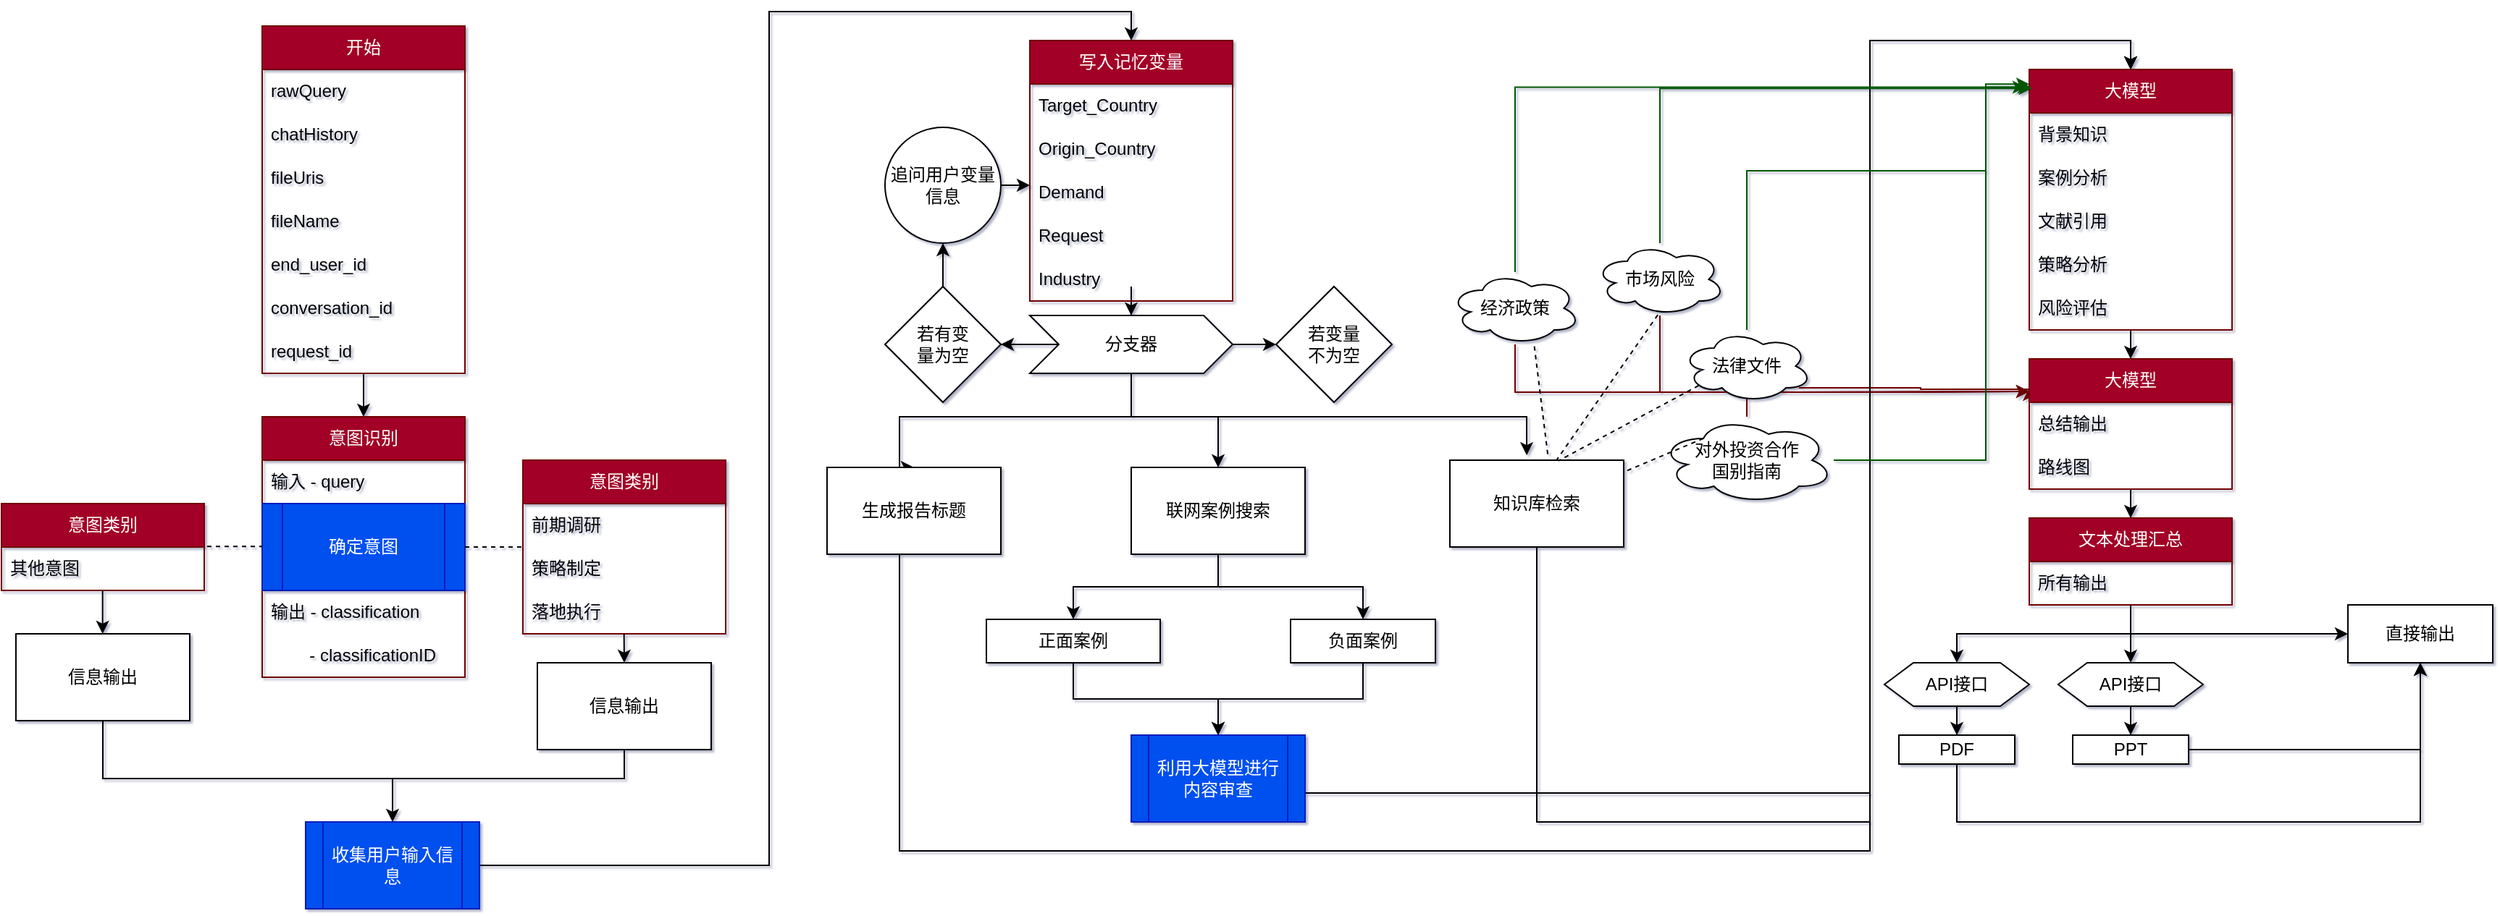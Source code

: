 <mxfile version="26.2.15">
  <diagram id="C5RBs43oDa-KdzZeNtuy" name="Page-1">
    <mxGraphModel dx="2800" dy="1046" grid="1" gridSize="10" guides="1" tooltips="1" connect="1" arrows="1" fold="1" page="1" pageScale="1" pageWidth="1200" pageHeight="1920" background="none" math="0" shadow="1">
      <root>
        <mxCell id="WIyWlLk6GJQsqaUBKTNV-0" />
        <mxCell id="WIyWlLk6GJQsqaUBKTNV-1" parent="WIyWlLk6GJQsqaUBKTNV-0" />
        <mxCell id="96fxNzwvtjTMdbQjkT7S-181" style="edgeStyle=orthogonalEdgeStyle;rounded=0;orthogonalLoop=1;jettySize=auto;html=1;entryX=0.5;entryY=0;entryDx=0;entryDy=0;" edge="1" parent="WIyWlLk6GJQsqaUBKTNV-1" source="96fxNzwvtjTMdbQjkT7S-15" target="96fxNzwvtjTMdbQjkT7S-29">
          <mxGeometry relative="1" as="geometry" />
        </mxCell>
        <mxCell id="96fxNzwvtjTMdbQjkT7S-15" value="开始" style="swimlane;fontStyle=0;childLayout=stackLayout;horizontal=1;startSize=30;horizontalStack=0;resizeParent=1;resizeParentMax=0;resizeLast=0;collapsible=1;marginBottom=0;whiteSpace=wrap;html=1;fillColor=#a20025;fontColor=#ffffff;strokeColor=#6F0000;" vertex="1" parent="WIyWlLk6GJQsqaUBKTNV-1">
          <mxGeometry x="90" y="30" width="140" height="240" as="geometry" />
        </mxCell>
        <mxCell id="96fxNzwvtjTMdbQjkT7S-16" value="rawQuery&amp;nbsp;" style="text;strokeColor=none;fillColor=none;align=left;verticalAlign=middle;spacingLeft=4;spacingRight=4;overflow=hidden;points=[[0,0.5],[1,0.5]];portConstraint=eastwest;rotatable=0;whiteSpace=wrap;html=1;" vertex="1" parent="96fxNzwvtjTMdbQjkT7S-15">
          <mxGeometry y="30" width="140" height="30" as="geometry" />
        </mxCell>
        <mxCell id="96fxNzwvtjTMdbQjkT7S-17" value="chatHistory&amp;nbsp;" style="text;strokeColor=none;fillColor=none;align=left;verticalAlign=middle;spacingLeft=4;spacingRight=4;overflow=hidden;points=[[0,0.5],[1,0.5]];portConstraint=eastwest;rotatable=0;whiteSpace=wrap;html=1;" vertex="1" parent="96fxNzwvtjTMdbQjkT7S-15">
          <mxGeometry y="60" width="140" height="30" as="geometry" />
        </mxCell>
        <mxCell id="96fxNzwvtjTMdbQjkT7S-25" value="fileUris" style="text;strokeColor=none;fillColor=none;align=left;verticalAlign=middle;spacingLeft=4;spacingRight=4;overflow=hidden;points=[[0,0.5],[1,0.5]];portConstraint=eastwest;rotatable=0;whiteSpace=wrap;html=1;" vertex="1" parent="96fxNzwvtjTMdbQjkT7S-15">
          <mxGeometry y="90" width="140" height="30" as="geometry" />
        </mxCell>
        <mxCell id="96fxNzwvtjTMdbQjkT7S-24" value="fileName" style="text;strokeColor=none;fillColor=none;align=left;verticalAlign=middle;spacingLeft=4;spacingRight=4;overflow=hidden;points=[[0,0.5],[1,0.5]];portConstraint=eastwest;rotatable=0;whiteSpace=wrap;html=1;" vertex="1" parent="96fxNzwvtjTMdbQjkT7S-15">
          <mxGeometry y="120" width="140" height="30" as="geometry" />
        </mxCell>
        <mxCell id="96fxNzwvtjTMdbQjkT7S-26" value="end_user_id" style="text;strokeColor=none;fillColor=none;align=left;verticalAlign=middle;spacingLeft=4;spacingRight=4;overflow=hidden;points=[[0,0.5],[1,0.5]];portConstraint=eastwest;rotatable=0;whiteSpace=wrap;html=1;" vertex="1" parent="96fxNzwvtjTMdbQjkT7S-15">
          <mxGeometry y="150" width="140" height="30" as="geometry" />
        </mxCell>
        <mxCell id="96fxNzwvtjTMdbQjkT7S-23" value="conversation_id" style="text;strokeColor=none;fillColor=none;align=left;verticalAlign=middle;spacingLeft=4;spacingRight=4;overflow=hidden;points=[[0,0.5],[1,0.5]];portConstraint=eastwest;rotatable=0;whiteSpace=wrap;html=1;" vertex="1" parent="96fxNzwvtjTMdbQjkT7S-15">
          <mxGeometry y="180" width="140" height="30" as="geometry" />
        </mxCell>
        <mxCell id="96fxNzwvtjTMdbQjkT7S-18" value="request_id" style="text;strokeColor=none;fillColor=none;align=left;verticalAlign=middle;spacingLeft=4;spacingRight=4;overflow=hidden;points=[[0,0.5],[1,0.5]];portConstraint=eastwest;rotatable=0;whiteSpace=wrap;html=1;" vertex="1" parent="96fxNzwvtjTMdbQjkT7S-15">
          <mxGeometry y="210" width="140" height="30" as="geometry" />
        </mxCell>
        <mxCell id="96fxNzwvtjTMdbQjkT7S-29" value="意图识别" style="swimlane;fontStyle=0;childLayout=stackLayout;horizontal=1;startSize=30;horizontalStack=0;resizeParent=1;resizeParentMax=0;resizeLast=0;collapsible=1;marginBottom=0;whiteSpace=wrap;html=1;fillColor=#a20025;fontColor=#ffffff;strokeColor=#6F0000;" vertex="1" parent="WIyWlLk6GJQsqaUBKTNV-1">
          <mxGeometry x="90" y="300" width="140" height="180" as="geometry" />
        </mxCell>
        <mxCell id="96fxNzwvtjTMdbQjkT7S-30" value="输入 - query" style="text;strokeColor=none;fillColor=none;align=left;verticalAlign=middle;spacingLeft=4;spacingRight=4;overflow=hidden;points=[[0,0.5],[1,0.5]];portConstraint=eastwest;rotatable=0;whiteSpace=wrap;html=1;" vertex="1" parent="96fxNzwvtjTMdbQjkT7S-29">
          <mxGeometry y="30" width="140" height="30" as="geometry" />
        </mxCell>
        <mxCell id="96fxNzwvtjTMdbQjkT7S-33" value="确定意图" style="shape=process;whiteSpace=wrap;html=1;backgroundOutline=1;fillColor=#0050ef;fontColor=#ffffff;strokeColor=#001DBC;" vertex="1" parent="96fxNzwvtjTMdbQjkT7S-29">
          <mxGeometry y="60" width="140" height="60" as="geometry" />
        </mxCell>
        <mxCell id="96fxNzwvtjTMdbQjkT7S-31" value="输出 - classification" style="text;strokeColor=none;fillColor=none;align=left;verticalAlign=middle;spacingLeft=4;spacingRight=4;overflow=hidden;points=[[0,0.5],[1,0.5]];portConstraint=eastwest;rotatable=0;whiteSpace=wrap;html=1;" vertex="1" parent="96fxNzwvtjTMdbQjkT7S-29">
          <mxGeometry y="120" width="140" height="30" as="geometry" />
        </mxCell>
        <mxCell id="96fxNzwvtjTMdbQjkT7S-32" value="&amp;nbsp; &amp;nbsp; &amp;nbsp; &amp;nbsp; - classificationID" style="text;strokeColor=none;fillColor=none;align=left;verticalAlign=middle;spacingLeft=4;spacingRight=4;overflow=hidden;points=[[0,0.5],[1,0.5]];portConstraint=eastwest;rotatable=0;whiteSpace=wrap;html=1;" vertex="1" parent="96fxNzwvtjTMdbQjkT7S-29">
          <mxGeometry y="150" width="140" height="30" as="geometry" />
        </mxCell>
        <mxCell id="96fxNzwvtjTMdbQjkT7S-37" value="" style="endArrow=none;dashed=1;html=1;rounded=0;" edge="1" parent="WIyWlLk6GJQsqaUBKTNV-1">
          <mxGeometry width="50" height="50" relative="1" as="geometry">
            <mxPoint x="230" y="390" as="sourcePoint" />
            <mxPoint x="269" y="390" as="targetPoint" />
          </mxGeometry>
        </mxCell>
        <mxCell id="96fxNzwvtjTMdbQjkT7S-38" value="意图类别" style="swimlane;fontStyle=0;childLayout=stackLayout;horizontal=1;startSize=30;horizontalStack=0;resizeParent=1;resizeParentMax=0;resizeLast=0;collapsible=1;marginBottom=0;whiteSpace=wrap;html=1;fillColor=#a20025;fontColor=#ffffff;strokeColor=#6F0000;" vertex="1" parent="WIyWlLk6GJQsqaUBKTNV-1">
          <mxGeometry x="270" y="330" width="140" height="120" as="geometry" />
        </mxCell>
        <mxCell id="96fxNzwvtjTMdbQjkT7S-39" value="前期调研" style="text;strokeColor=none;fillColor=none;align=left;verticalAlign=middle;spacingLeft=4;spacingRight=4;overflow=hidden;points=[[0,0.5],[1,0.5]];portConstraint=eastwest;rotatable=0;whiteSpace=wrap;html=1;" vertex="1" parent="96fxNzwvtjTMdbQjkT7S-38">
          <mxGeometry y="30" width="140" height="30" as="geometry" />
        </mxCell>
        <mxCell id="96fxNzwvtjTMdbQjkT7S-40" value="策略制定" style="text;strokeColor=none;fillColor=none;align=left;verticalAlign=middle;spacingLeft=4;spacingRight=4;overflow=hidden;points=[[0,0.5],[1,0.5]];portConstraint=eastwest;rotatable=0;whiteSpace=wrap;html=1;" vertex="1" parent="96fxNzwvtjTMdbQjkT7S-38">
          <mxGeometry y="60" width="140" height="30" as="geometry" />
        </mxCell>
        <mxCell id="96fxNzwvtjTMdbQjkT7S-41" value="落地执行" style="text;strokeColor=none;fillColor=none;align=left;verticalAlign=middle;spacingLeft=4;spacingRight=4;overflow=hidden;points=[[0,0.5],[1,0.5]];portConstraint=eastwest;rotatable=0;whiteSpace=wrap;html=1;" vertex="1" parent="96fxNzwvtjTMdbQjkT7S-38">
          <mxGeometry y="90" width="140" height="30" as="geometry" />
        </mxCell>
        <mxCell id="96fxNzwvtjTMdbQjkT7S-42" value="" style="endArrow=none;dashed=1;html=1;rounded=0;" edge="1" parent="WIyWlLk6GJQsqaUBKTNV-1">
          <mxGeometry width="50" height="50" relative="1" as="geometry">
            <mxPoint x="10" y="389.58" as="sourcePoint" />
            <mxPoint x="90" y="389.58" as="targetPoint" />
          </mxGeometry>
        </mxCell>
        <mxCell id="96fxNzwvtjTMdbQjkT7S-43" value="意图类别" style="swimlane;fontStyle=0;childLayout=stackLayout;horizontal=1;startSize=30;horizontalStack=0;resizeParent=1;resizeParentMax=0;resizeLast=0;collapsible=1;marginBottom=0;whiteSpace=wrap;html=1;fillColor=#a20025;fontColor=#ffffff;strokeColor=#6F0000;" vertex="1" parent="WIyWlLk6GJQsqaUBKTNV-1">
          <mxGeometry x="-90" y="360" width="140" height="60" as="geometry" />
        </mxCell>
        <mxCell id="96fxNzwvtjTMdbQjkT7S-44" value="其他意图" style="text;strokeColor=none;fillColor=none;align=left;verticalAlign=middle;spacingLeft=4;spacingRight=4;overflow=hidden;points=[[0,0.5],[1,0.5]];portConstraint=eastwest;rotatable=0;whiteSpace=wrap;html=1;" vertex="1" parent="96fxNzwvtjTMdbQjkT7S-43">
          <mxGeometry y="30" width="140" height="30" as="geometry" />
        </mxCell>
        <mxCell id="96fxNzwvtjTMdbQjkT7S-47" value="信息输出" style="rounded=0;whiteSpace=wrap;html=1;" vertex="1" parent="WIyWlLk6GJQsqaUBKTNV-1">
          <mxGeometry x="280" y="470" width="120" height="60" as="geometry" />
        </mxCell>
        <mxCell id="96fxNzwvtjTMdbQjkT7S-49" value="信息输出" style="rounded=0;whiteSpace=wrap;html=1;" vertex="1" parent="WIyWlLk6GJQsqaUBKTNV-1">
          <mxGeometry x="-80" y="450" width="120" height="60" as="geometry" />
        </mxCell>
        <mxCell id="96fxNzwvtjTMdbQjkT7S-51" value="" style="endArrow=classic;html=1;rounded=0;exitX=0.5;exitY=1;exitDx=0;exitDy=0;" edge="1" parent="WIyWlLk6GJQsqaUBKTNV-1" source="96fxNzwvtjTMdbQjkT7S-47">
          <mxGeometry width="50" height="50" relative="1" as="geometry">
            <mxPoint x="200" y="650" as="sourcePoint" />
            <mxPoint x="180" y="580" as="targetPoint" />
            <Array as="points">
              <mxPoint x="340" y="550" />
              <mxPoint x="180" y="550" />
            </Array>
          </mxGeometry>
        </mxCell>
        <mxCell id="96fxNzwvtjTMdbQjkT7S-52" value="" style="endArrow=none;html=1;rounded=0;entryX=0.5;entryY=1;entryDx=0;entryDy=0;" edge="1" parent="WIyWlLk6GJQsqaUBKTNV-1" target="96fxNzwvtjTMdbQjkT7S-49">
          <mxGeometry width="50" height="50" relative="1" as="geometry">
            <mxPoint x="-20" y="550" as="sourcePoint" />
            <mxPoint x="-50" y="520" as="targetPoint" />
            <Array as="points">
              <mxPoint x="180" y="550" />
              <mxPoint x="-20" y="550" />
            </Array>
          </mxGeometry>
        </mxCell>
        <mxCell id="96fxNzwvtjTMdbQjkT7S-182" style="edgeStyle=orthogonalEdgeStyle;rounded=0;orthogonalLoop=1;jettySize=auto;html=1;entryX=0.5;entryY=0;entryDx=0;entryDy=0;" edge="1" parent="WIyWlLk6GJQsqaUBKTNV-1" source="96fxNzwvtjTMdbQjkT7S-53" target="96fxNzwvtjTMdbQjkT7S-54">
          <mxGeometry relative="1" as="geometry">
            <Array as="points">
              <mxPoint x="440" y="610" />
              <mxPoint x="440" y="20" />
              <mxPoint x="690" y="20" />
            </Array>
          </mxGeometry>
        </mxCell>
        <mxCell id="96fxNzwvtjTMdbQjkT7S-53" value="收集用户输入信息" style="shape=process;whiteSpace=wrap;html=1;backgroundOutline=1;fillColor=#0050ef;fontColor=#ffffff;strokeColor=#001DBC;" vertex="1" parent="WIyWlLk6GJQsqaUBKTNV-1">
          <mxGeometry x="120" y="580" width="120" height="60" as="geometry" />
        </mxCell>
        <mxCell id="96fxNzwvtjTMdbQjkT7S-67" value="" style="edgeStyle=orthogonalEdgeStyle;rounded=0;orthogonalLoop=1;jettySize=auto;html=1;" edge="1" parent="WIyWlLk6GJQsqaUBKTNV-1" source="96fxNzwvtjTMdbQjkT7S-54" target="96fxNzwvtjTMdbQjkT7S-66">
          <mxGeometry relative="1" as="geometry" />
        </mxCell>
        <mxCell id="96fxNzwvtjTMdbQjkT7S-54" value="写入记忆变量" style="swimlane;fontStyle=0;childLayout=stackLayout;horizontal=1;startSize=30;horizontalStack=0;resizeParent=1;resizeParentMax=0;resizeLast=0;collapsible=1;marginBottom=0;whiteSpace=wrap;html=1;fillColor=#a20025;fontColor=#ffffff;strokeColor=#6F0000;" vertex="1" parent="WIyWlLk6GJQsqaUBKTNV-1">
          <mxGeometry x="620" y="40" width="140" height="180" as="geometry" />
        </mxCell>
        <mxCell id="96fxNzwvtjTMdbQjkT7S-55" value="Target_Country" style="text;strokeColor=none;fillColor=none;align=left;verticalAlign=middle;spacingLeft=4;spacingRight=4;overflow=hidden;points=[[0,0.5],[1,0.5]];portConstraint=eastwest;rotatable=0;whiteSpace=wrap;html=1;" vertex="1" parent="96fxNzwvtjTMdbQjkT7S-54">
          <mxGeometry y="30" width="140" height="30" as="geometry" />
        </mxCell>
        <mxCell id="96fxNzwvtjTMdbQjkT7S-56" value="Origin_Country" style="text;strokeColor=none;fillColor=none;align=left;verticalAlign=middle;spacingLeft=4;spacingRight=4;overflow=hidden;points=[[0,0.5],[1,0.5]];portConstraint=eastwest;rotatable=0;whiteSpace=wrap;html=1;" vertex="1" parent="96fxNzwvtjTMdbQjkT7S-54">
          <mxGeometry y="60" width="140" height="30" as="geometry" />
        </mxCell>
        <mxCell id="96fxNzwvtjTMdbQjkT7S-57" value="Demand" style="text;strokeColor=none;fillColor=none;align=left;verticalAlign=middle;spacingLeft=4;spacingRight=4;overflow=hidden;points=[[0,0.5],[1,0.5]];portConstraint=eastwest;rotatable=0;whiteSpace=wrap;html=1;" vertex="1" parent="96fxNzwvtjTMdbQjkT7S-54">
          <mxGeometry y="90" width="140" height="30" as="geometry" />
        </mxCell>
        <mxCell id="96fxNzwvtjTMdbQjkT7S-59" value="Request" style="text;strokeColor=none;fillColor=none;align=left;verticalAlign=middle;spacingLeft=4;spacingRight=4;overflow=hidden;points=[[0,0.5],[1,0.5]];portConstraint=eastwest;rotatable=0;whiteSpace=wrap;html=1;" vertex="1" parent="96fxNzwvtjTMdbQjkT7S-54">
          <mxGeometry y="120" width="140" height="30" as="geometry" />
        </mxCell>
        <mxCell id="96fxNzwvtjTMdbQjkT7S-60" value="Industry" style="text;strokeColor=none;fillColor=none;align=left;verticalAlign=middle;spacingLeft=4;spacingRight=4;overflow=hidden;points=[[0,0.5],[1,0.5]];portConstraint=eastwest;rotatable=0;whiteSpace=wrap;html=1;" vertex="1" parent="96fxNzwvtjTMdbQjkT7S-54">
          <mxGeometry y="150" width="140" height="30" as="geometry" />
        </mxCell>
        <mxCell id="96fxNzwvtjTMdbQjkT7S-63" value="" style="endArrow=classic;html=1;rounded=0;" edge="1" parent="WIyWlLk6GJQsqaUBKTNV-1">
          <mxGeometry width="50" height="50" relative="1" as="geometry">
            <mxPoint x="-20.17" y="420" as="sourcePoint" />
            <mxPoint x="-20.17" y="450" as="targetPoint" />
          </mxGeometry>
        </mxCell>
        <mxCell id="96fxNzwvtjTMdbQjkT7S-64" value="" style="endArrow=classic;html=1;rounded=0;" edge="1" parent="WIyWlLk6GJQsqaUBKTNV-1">
          <mxGeometry width="50" height="50" relative="1" as="geometry">
            <mxPoint x="339.83" y="450" as="sourcePoint" />
            <mxPoint x="340" y="470" as="targetPoint" />
          </mxGeometry>
        </mxCell>
        <mxCell id="96fxNzwvtjTMdbQjkT7S-69" value="" style="edgeStyle=orthogonalEdgeStyle;rounded=0;orthogonalLoop=1;jettySize=auto;html=1;" edge="1" parent="WIyWlLk6GJQsqaUBKTNV-1" source="96fxNzwvtjTMdbQjkT7S-66" target="96fxNzwvtjTMdbQjkT7S-68">
          <mxGeometry relative="1" as="geometry" />
        </mxCell>
        <mxCell id="96fxNzwvtjTMdbQjkT7S-71" value="" style="edgeStyle=orthogonalEdgeStyle;rounded=0;orthogonalLoop=1;jettySize=auto;html=1;" edge="1" parent="WIyWlLk6GJQsqaUBKTNV-1" source="96fxNzwvtjTMdbQjkT7S-66" target="96fxNzwvtjTMdbQjkT7S-70">
          <mxGeometry relative="1" as="geometry" />
        </mxCell>
        <mxCell id="96fxNzwvtjTMdbQjkT7S-183" style="edgeStyle=orthogonalEdgeStyle;rounded=0;orthogonalLoop=1;jettySize=auto;html=1;entryX=0.5;entryY=0;entryDx=0;entryDy=0;" edge="1" parent="WIyWlLk6GJQsqaUBKTNV-1" source="96fxNzwvtjTMdbQjkT7S-66" target="96fxNzwvtjTMdbQjkT7S-100">
          <mxGeometry relative="1" as="geometry">
            <Array as="points">
              <mxPoint x="690" y="300" />
              <mxPoint x="530" y="300" />
            </Array>
          </mxGeometry>
        </mxCell>
        <mxCell id="96fxNzwvtjTMdbQjkT7S-184" style="edgeStyle=orthogonalEdgeStyle;rounded=0;orthogonalLoop=1;jettySize=auto;html=1;entryX=0.5;entryY=0;entryDx=0;entryDy=0;" edge="1" parent="WIyWlLk6GJQsqaUBKTNV-1" source="96fxNzwvtjTMdbQjkT7S-66" target="96fxNzwvtjTMdbQjkT7S-81">
          <mxGeometry relative="1" as="geometry">
            <Array as="points">
              <mxPoint x="690" y="300" />
              <mxPoint x="750" y="300" />
            </Array>
          </mxGeometry>
        </mxCell>
        <mxCell id="96fxNzwvtjTMdbQjkT7S-66" value="分支器" style="shape=step;perimeter=stepPerimeter;whiteSpace=wrap;html=1;fixedSize=1;fontStyle=0;startSize=30;horizontal=1;" vertex="1" parent="WIyWlLk6GJQsqaUBKTNV-1">
          <mxGeometry x="620" y="230" width="140" height="40" as="geometry" />
        </mxCell>
        <mxCell id="96fxNzwvtjTMdbQjkT7S-68" value="若变量&lt;br&gt;不为空" style="rhombus;whiteSpace=wrap;html=1;fontStyle=0;startSize=30;horizontal=1;" vertex="1" parent="WIyWlLk6GJQsqaUBKTNV-1">
          <mxGeometry x="790" y="210" width="80" height="80" as="geometry" />
        </mxCell>
        <mxCell id="96fxNzwvtjTMdbQjkT7S-75" value="" style="edgeStyle=orthogonalEdgeStyle;rounded=0;orthogonalLoop=1;jettySize=auto;html=1;" edge="1" parent="WIyWlLk6GJQsqaUBKTNV-1" source="96fxNzwvtjTMdbQjkT7S-70" target="96fxNzwvtjTMdbQjkT7S-74">
          <mxGeometry relative="1" as="geometry" />
        </mxCell>
        <mxCell id="96fxNzwvtjTMdbQjkT7S-70" value="若有变&lt;br&gt;量为空" style="rhombus;whiteSpace=wrap;html=1;fontStyle=0;startSize=30;horizontal=1;" vertex="1" parent="WIyWlLk6GJQsqaUBKTNV-1">
          <mxGeometry x="520" y="210" width="80" height="80" as="geometry" />
        </mxCell>
        <mxCell id="96fxNzwvtjTMdbQjkT7S-76" value="" style="edgeStyle=orthogonalEdgeStyle;rounded=0;orthogonalLoop=1;jettySize=auto;html=1;" edge="1" parent="WIyWlLk6GJQsqaUBKTNV-1" source="96fxNzwvtjTMdbQjkT7S-74">
          <mxGeometry relative="1" as="geometry">
            <mxPoint x="620" y="140" as="targetPoint" />
          </mxGeometry>
        </mxCell>
        <mxCell id="96fxNzwvtjTMdbQjkT7S-74" value="追问用户变量信息" style="ellipse;whiteSpace=wrap;html=1;fontStyle=0;startSize=30;horizontal=1;" vertex="1" parent="WIyWlLk6GJQsqaUBKTNV-1">
          <mxGeometry x="520" y="100" width="80" height="80" as="geometry" />
        </mxCell>
        <mxCell id="96fxNzwvtjTMdbQjkT7S-199" style="edgeStyle=orthogonalEdgeStyle;rounded=0;orthogonalLoop=1;jettySize=auto;html=1;entryX=0.5;entryY=0;entryDx=0;entryDy=0;" edge="1" parent="WIyWlLk6GJQsqaUBKTNV-1" source="96fxNzwvtjTMdbQjkT7S-81" target="96fxNzwvtjTMdbQjkT7S-84">
          <mxGeometry relative="1" as="geometry" />
        </mxCell>
        <mxCell id="96fxNzwvtjTMdbQjkT7S-200" style="edgeStyle=orthogonalEdgeStyle;rounded=0;orthogonalLoop=1;jettySize=auto;html=1;entryX=0.5;entryY=0;entryDx=0;entryDy=0;" edge="1" parent="WIyWlLk6GJQsqaUBKTNV-1" source="96fxNzwvtjTMdbQjkT7S-81" target="96fxNzwvtjTMdbQjkT7S-82">
          <mxGeometry relative="1" as="geometry" />
        </mxCell>
        <mxCell id="96fxNzwvtjTMdbQjkT7S-81" value="联网案例搜索" style="rounded=0;whiteSpace=wrap;html=1;" vertex="1" parent="WIyWlLk6GJQsqaUBKTNV-1">
          <mxGeometry x="690" y="335" width="120" height="60" as="geometry" />
        </mxCell>
        <mxCell id="96fxNzwvtjTMdbQjkT7S-202" style="edgeStyle=orthogonalEdgeStyle;rounded=0;orthogonalLoop=1;jettySize=auto;html=1;entryX=0.5;entryY=0;entryDx=0;entryDy=0;" edge="1" parent="WIyWlLk6GJQsqaUBKTNV-1" source="96fxNzwvtjTMdbQjkT7S-82" target="96fxNzwvtjTMdbQjkT7S-109">
          <mxGeometry relative="1" as="geometry" />
        </mxCell>
        <mxCell id="96fxNzwvtjTMdbQjkT7S-82" value="正面案例" style="whiteSpace=wrap;html=1;rounded=0;" vertex="1" parent="WIyWlLk6GJQsqaUBKTNV-1">
          <mxGeometry x="590" y="440" width="120" height="30" as="geometry" />
        </mxCell>
        <mxCell id="96fxNzwvtjTMdbQjkT7S-201" style="edgeStyle=orthogonalEdgeStyle;rounded=0;orthogonalLoop=1;jettySize=auto;html=1;entryX=0.5;entryY=0;entryDx=0;entryDy=0;" edge="1" parent="WIyWlLk6GJQsqaUBKTNV-1" source="96fxNzwvtjTMdbQjkT7S-84" target="96fxNzwvtjTMdbQjkT7S-109">
          <mxGeometry relative="1" as="geometry" />
        </mxCell>
        <mxCell id="96fxNzwvtjTMdbQjkT7S-84" value="负面案例" style="whiteSpace=wrap;html=1;rounded=0;" vertex="1" parent="WIyWlLk6GJQsqaUBKTNV-1">
          <mxGeometry x="800" y="440" width="100" height="30" as="geometry" />
        </mxCell>
        <mxCell id="96fxNzwvtjTMdbQjkT7S-186" style="edgeStyle=orthogonalEdgeStyle;rounded=0;orthogonalLoop=1;jettySize=auto;html=1;entryX=0.5;entryY=0;entryDx=0;entryDy=0;" edge="1" parent="WIyWlLk6GJQsqaUBKTNV-1" source="96fxNzwvtjTMdbQjkT7S-90" target="96fxNzwvtjTMdbQjkT7S-130">
          <mxGeometry relative="1" as="geometry">
            <Array as="points">
              <mxPoint x="970" y="580" />
              <mxPoint x="1200" y="580" />
              <mxPoint x="1200" y="40" />
              <mxPoint x="1380" y="40" />
            </Array>
          </mxGeometry>
        </mxCell>
        <mxCell id="96fxNzwvtjTMdbQjkT7S-90" value="知识库检索" style="rounded=0;whiteSpace=wrap;html=1;" vertex="1" parent="WIyWlLk6GJQsqaUBKTNV-1">
          <mxGeometry x="910" y="330" width="120" height="60" as="geometry" />
        </mxCell>
        <mxCell id="96fxNzwvtjTMdbQjkT7S-214" style="edgeStyle=orthogonalEdgeStyle;rounded=0;orthogonalLoop=1;jettySize=auto;html=1;entryX=0;entryY=0.25;entryDx=0;entryDy=0;fillColor=#a20025;strokeColor=#6F0000;" edge="1" parent="WIyWlLk6GJQsqaUBKTNV-1" source="96fxNzwvtjTMdbQjkT7S-92" target="96fxNzwvtjTMdbQjkT7S-138">
          <mxGeometry relative="1" as="geometry">
            <Array as="points">
              <mxPoint x="955" y="283" />
              <mxPoint x="1155" y="283" />
            </Array>
          </mxGeometry>
        </mxCell>
        <mxCell id="96fxNzwvtjTMdbQjkT7S-92" value="经济政策" style="ellipse;shape=cloud;whiteSpace=wrap;html=1;" vertex="1" parent="WIyWlLk6GJQsqaUBKTNV-1">
          <mxGeometry x="910" y="200" width="90" height="50" as="geometry" />
        </mxCell>
        <mxCell id="96fxNzwvtjTMdbQjkT7S-215" style="edgeStyle=orthogonalEdgeStyle;rounded=0;orthogonalLoop=1;jettySize=auto;html=1;entryX=0;entryY=0.25;entryDx=0;entryDy=0;fillColor=#a20025;strokeColor=#6F0000;" edge="1" parent="WIyWlLk6GJQsqaUBKTNV-1" source="96fxNzwvtjTMdbQjkT7S-93" target="96fxNzwvtjTMdbQjkT7S-138">
          <mxGeometry relative="1" as="geometry">
            <Array as="points">
              <mxPoint x="1055" y="283" />
              <mxPoint x="1205" y="283" />
            </Array>
          </mxGeometry>
        </mxCell>
        <mxCell id="96fxNzwvtjTMdbQjkT7S-93" value="市场风险" style="ellipse;shape=cloud;whiteSpace=wrap;html=1;" vertex="1" parent="WIyWlLk6GJQsqaUBKTNV-1">
          <mxGeometry x="1010" y="180" width="90" height="50" as="geometry" />
        </mxCell>
        <mxCell id="96fxNzwvtjTMdbQjkT7S-216" style="edgeStyle=orthogonalEdgeStyle;rounded=0;orthogonalLoop=1;jettySize=auto;html=1;fillColor=#a20025;strokeColor=#6F0000;" edge="1" parent="WIyWlLk6GJQsqaUBKTNV-1" source="96fxNzwvtjTMdbQjkT7S-94">
          <mxGeometry relative="1" as="geometry">
            <mxPoint x="1310" y="280.0" as="targetPoint" />
            <Array as="points">
              <mxPoint x="1235" y="280" />
              <mxPoint x="1235" y="281" />
              <mxPoint x="1310" y="281" />
            </Array>
          </mxGeometry>
        </mxCell>
        <mxCell id="96fxNzwvtjTMdbQjkT7S-188" style="edgeStyle=orthogonalEdgeStyle;rounded=0;orthogonalLoop=1;jettySize=auto;html=1;entryX=0.5;entryY=0;entryDx=0;entryDy=0;" edge="1" parent="WIyWlLk6GJQsqaUBKTNV-1" source="96fxNzwvtjTMdbQjkT7S-100" target="96fxNzwvtjTMdbQjkT7S-130">
          <mxGeometry relative="1" as="geometry">
            <Array as="points">
              <mxPoint x="530" y="600" />
              <mxPoint x="1200" y="600" />
              <mxPoint x="1200" y="40" />
              <mxPoint x="1380" y="40" />
            </Array>
          </mxGeometry>
        </mxCell>
        <mxCell id="96fxNzwvtjTMdbQjkT7S-100" value="生成报告标题" style="rounded=0;whiteSpace=wrap;html=1;" vertex="1" parent="WIyWlLk6GJQsqaUBKTNV-1">
          <mxGeometry x="480" y="335" width="120" height="60" as="geometry" />
        </mxCell>
        <mxCell id="96fxNzwvtjTMdbQjkT7S-217" style="edgeStyle=orthogonalEdgeStyle;rounded=0;orthogonalLoop=1;jettySize=auto;html=1;entryX=0;entryY=0.25;entryDx=0;entryDy=0;fillColor=#a20025;strokeColor=#6F0000;" edge="1" parent="WIyWlLk6GJQsqaUBKTNV-1" source="96fxNzwvtjTMdbQjkT7S-101" target="96fxNzwvtjTMdbQjkT7S-138">
          <mxGeometry relative="1" as="geometry">
            <Array as="points">
              <mxPoint x="1115" y="283" />
              <mxPoint x="1243" y="283" />
            </Array>
          </mxGeometry>
        </mxCell>
        <mxCell id="96fxNzwvtjTMdbQjkT7S-101" value="对外投资合作&lt;br&gt;国别指南" style="ellipse;shape=cloud;whiteSpace=wrap;html=1;" vertex="1" parent="WIyWlLk6GJQsqaUBKTNV-1">
          <mxGeometry x="1055" y="300" width="120" height="60" as="geometry" />
        </mxCell>
        <mxCell id="96fxNzwvtjTMdbQjkT7S-125" value="" style="edgeStyle=orthogonalEdgeStyle;rounded=0;orthogonalLoop=1;jettySize=auto;html=1;entryX=0.5;entryY=0;entryDx=0;entryDy=0;" edge="1" parent="WIyWlLk6GJQsqaUBKTNV-1" source="96fxNzwvtjTMdbQjkT7S-109" target="96fxNzwvtjTMdbQjkT7S-130">
          <mxGeometry relative="1" as="geometry">
            <mxPoint x="750" y="780" as="targetPoint" />
            <Array as="points">
              <mxPoint x="1200" y="560" />
              <mxPoint x="1200" y="40" />
              <mxPoint x="1380" y="40" />
            </Array>
          </mxGeometry>
        </mxCell>
        <mxCell id="96fxNzwvtjTMdbQjkT7S-109" value="利用大模型进行&lt;br&gt;内容审查" style="shape=process;whiteSpace=wrap;html=1;backgroundOutline=1;fillColor=#0050ef;fontColor=#ffffff;strokeColor=#001DBC;" vertex="1" parent="WIyWlLk6GJQsqaUBKTNV-1">
          <mxGeometry x="690" y="520" width="120" height="60" as="geometry" />
        </mxCell>
        <mxCell id="96fxNzwvtjTMdbQjkT7S-144" value="" style="edgeStyle=orthogonalEdgeStyle;rounded=0;orthogonalLoop=1;jettySize=auto;html=1;" edge="1" parent="WIyWlLk6GJQsqaUBKTNV-1" source="96fxNzwvtjTMdbQjkT7S-130" target="96fxNzwvtjTMdbQjkT7S-138">
          <mxGeometry relative="1" as="geometry" />
        </mxCell>
        <mxCell id="96fxNzwvtjTMdbQjkT7S-130" value="大模型" style="swimlane;fontStyle=0;childLayout=stackLayout;horizontal=1;startSize=30;horizontalStack=0;resizeParent=1;resizeParentMax=0;resizeLast=0;collapsible=1;marginBottom=0;whiteSpace=wrap;html=1;fillColor=#a20025;fontColor=#ffffff;strokeColor=#6F0000;" vertex="1" parent="WIyWlLk6GJQsqaUBKTNV-1">
          <mxGeometry x="1310" y="60" width="140" height="180" as="geometry" />
        </mxCell>
        <mxCell id="96fxNzwvtjTMdbQjkT7S-131" value="背景知识" style="text;strokeColor=none;fillColor=none;align=left;verticalAlign=middle;spacingLeft=4;spacingRight=4;overflow=hidden;points=[[0,0.5],[1,0.5]];portConstraint=eastwest;rotatable=0;whiteSpace=wrap;html=1;" vertex="1" parent="96fxNzwvtjTMdbQjkT7S-130">
          <mxGeometry y="30" width="140" height="30" as="geometry" />
        </mxCell>
        <mxCell id="96fxNzwvtjTMdbQjkT7S-132" value="案例分析" style="text;strokeColor=none;fillColor=none;align=left;verticalAlign=middle;spacingLeft=4;spacingRight=4;overflow=hidden;points=[[0,0.5],[1,0.5]];portConstraint=eastwest;rotatable=0;whiteSpace=wrap;html=1;" vertex="1" parent="96fxNzwvtjTMdbQjkT7S-130">
          <mxGeometry y="60" width="140" height="30" as="geometry" />
        </mxCell>
        <mxCell id="96fxNzwvtjTMdbQjkT7S-133" value="文献引用" style="text;strokeColor=none;fillColor=none;align=left;verticalAlign=middle;spacingLeft=4;spacingRight=4;overflow=hidden;points=[[0,0.5],[1,0.5]];portConstraint=eastwest;rotatable=0;whiteSpace=wrap;html=1;" vertex="1" parent="96fxNzwvtjTMdbQjkT7S-130">
          <mxGeometry y="90" width="140" height="30" as="geometry" />
        </mxCell>
        <mxCell id="96fxNzwvtjTMdbQjkT7S-134" value="策略分析" style="text;strokeColor=none;fillColor=none;align=left;verticalAlign=middle;spacingLeft=4;spacingRight=4;overflow=hidden;points=[[0,0.5],[1,0.5]];portConstraint=eastwest;rotatable=0;whiteSpace=wrap;html=1;" vertex="1" parent="96fxNzwvtjTMdbQjkT7S-130">
          <mxGeometry y="120" width="140" height="30" as="geometry" />
        </mxCell>
        <mxCell id="96fxNzwvtjTMdbQjkT7S-135" value="风险评估" style="text;strokeColor=none;fillColor=none;align=left;verticalAlign=middle;spacingLeft=4;spacingRight=4;overflow=hidden;points=[[0,0.5],[1,0.5]];portConstraint=eastwest;rotatable=0;whiteSpace=wrap;html=1;" vertex="1" parent="96fxNzwvtjTMdbQjkT7S-130">
          <mxGeometry y="150" width="140" height="30" as="geometry" />
        </mxCell>
        <mxCell id="96fxNzwvtjTMdbQjkT7S-150" value="" style="edgeStyle=orthogonalEdgeStyle;rounded=0;orthogonalLoop=1;jettySize=auto;html=1;" edge="1" parent="WIyWlLk6GJQsqaUBKTNV-1" source="96fxNzwvtjTMdbQjkT7S-138" target="96fxNzwvtjTMdbQjkT7S-147">
          <mxGeometry relative="1" as="geometry" />
        </mxCell>
        <mxCell id="96fxNzwvtjTMdbQjkT7S-138" value="大模型" style="swimlane;fontStyle=0;childLayout=stackLayout;horizontal=1;startSize=30;horizontalStack=0;resizeParent=1;resizeParentMax=0;resizeLast=0;collapsible=1;marginBottom=0;whiteSpace=wrap;html=1;fillColor=#a20025;fontColor=#ffffff;strokeColor=#6F0000;" vertex="1" parent="WIyWlLk6GJQsqaUBKTNV-1">
          <mxGeometry x="1310" y="260" width="140" height="90" as="geometry" />
        </mxCell>
        <mxCell id="96fxNzwvtjTMdbQjkT7S-139" value="总结输出" style="text;strokeColor=none;fillColor=none;align=left;verticalAlign=middle;spacingLeft=4;spacingRight=4;overflow=hidden;points=[[0,0.5],[1,0.5]];portConstraint=eastwest;rotatable=0;whiteSpace=wrap;html=1;" vertex="1" parent="96fxNzwvtjTMdbQjkT7S-138">
          <mxGeometry y="30" width="140" height="30" as="geometry" />
        </mxCell>
        <mxCell id="96fxNzwvtjTMdbQjkT7S-140" value="路线图" style="text;strokeColor=none;fillColor=none;align=left;verticalAlign=middle;spacingLeft=4;spacingRight=4;overflow=hidden;points=[[0,0.5],[1,0.5]];portConstraint=eastwest;rotatable=0;whiteSpace=wrap;html=1;" vertex="1" parent="96fxNzwvtjTMdbQjkT7S-138">
          <mxGeometry y="60" width="140" height="30" as="geometry" />
        </mxCell>
        <mxCell id="96fxNzwvtjTMdbQjkT7S-153" value="" style="edgeStyle=orthogonalEdgeStyle;rounded=0;orthogonalLoop=1;jettySize=auto;html=1;" edge="1" parent="WIyWlLk6GJQsqaUBKTNV-1" source="96fxNzwvtjTMdbQjkT7S-147" target="96fxNzwvtjTMdbQjkT7S-152">
          <mxGeometry relative="1" as="geometry" />
        </mxCell>
        <mxCell id="96fxNzwvtjTMdbQjkT7S-147" value="文本处理汇总" style="swimlane;fontStyle=0;childLayout=stackLayout;horizontal=1;startSize=30;horizontalStack=0;resizeParent=1;resizeParentMax=0;resizeLast=0;collapsible=1;marginBottom=0;whiteSpace=wrap;html=1;fillColor=#a20025;fontColor=#ffffff;strokeColor=#6F0000;" vertex="1" parent="WIyWlLk6GJQsqaUBKTNV-1">
          <mxGeometry x="1310" y="370" width="140" height="60" as="geometry" />
        </mxCell>
        <mxCell id="96fxNzwvtjTMdbQjkT7S-148" value="所有输出" style="text;strokeColor=none;fillColor=none;align=left;verticalAlign=middle;spacingLeft=4;spacingRight=4;overflow=hidden;points=[[0,0.5],[1,0.5]];portConstraint=eastwest;rotatable=0;whiteSpace=wrap;html=1;" vertex="1" parent="96fxNzwvtjTMdbQjkT7S-147">
          <mxGeometry y="30" width="140" height="30" as="geometry" />
        </mxCell>
        <mxCell id="96fxNzwvtjTMdbQjkT7S-167" value="" style="edgeStyle=orthogonalEdgeStyle;rounded=0;orthogonalLoop=1;jettySize=auto;html=1;" edge="1" parent="WIyWlLk6GJQsqaUBKTNV-1" source="96fxNzwvtjTMdbQjkT7S-152" target="96fxNzwvtjTMdbQjkT7S-166">
          <mxGeometry relative="1" as="geometry" />
        </mxCell>
        <mxCell id="96fxNzwvtjTMdbQjkT7S-169" value="" style="edgeStyle=orthogonalEdgeStyle;rounded=0;orthogonalLoop=1;jettySize=auto;html=1;" edge="1" parent="WIyWlLk6GJQsqaUBKTNV-1" source="96fxNzwvtjTMdbQjkT7S-154" target="96fxNzwvtjTMdbQjkT7S-168">
          <mxGeometry relative="1" as="geometry" />
        </mxCell>
        <mxCell id="96fxNzwvtjTMdbQjkT7S-154" value="API接口" style="shape=hexagon;perimeter=hexagonPerimeter2;whiteSpace=wrap;html=1;fixedSize=1;fontStyle=0;startSize=30;horizontal=1;" vertex="1" parent="WIyWlLk6GJQsqaUBKTNV-1">
          <mxGeometry x="1330" y="470" width="100" height="30" as="geometry" />
        </mxCell>
        <mxCell id="96fxNzwvtjTMdbQjkT7S-155" value="直接输出" style="rounded=0;whiteSpace=wrap;html=1;" vertex="1" parent="WIyWlLk6GJQsqaUBKTNV-1">
          <mxGeometry x="1530" y="430" width="100" height="40" as="geometry" />
        </mxCell>
        <mxCell id="96fxNzwvtjTMdbQjkT7S-156" value="" style="endArrow=classic;html=1;rounded=0;entryX=0;entryY=0.5;entryDx=0;entryDy=0;" edge="1" parent="WIyWlLk6GJQsqaUBKTNV-1" target="96fxNzwvtjTMdbQjkT7S-155">
          <mxGeometry width="50" height="50" relative="1" as="geometry">
            <mxPoint x="1380" y="430" as="sourcePoint" />
            <mxPoint x="1690" y="450" as="targetPoint" />
            <Array as="points">
              <mxPoint x="1380" y="450" />
              <mxPoint x="1500" y="450" />
            </Array>
          </mxGeometry>
        </mxCell>
        <mxCell id="96fxNzwvtjTMdbQjkT7S-157" value="" style="endArrow=classic;html=1;rounded=0;entryX=0.5;entryY=0;entryDx=0;entryDy=0;" edge="1" parent="WIyWlLk6GJQsqaUBKTNV-1" target="96fxNzwvtjTMdbQjkT7S-154">
          <mxGeometry width="50" height="50" relative="1" as="geometry">
            <mxPoint x="1380" y="430" as="sourcePoint" />
            <mxPoint x="1450" y="400" as="targetPoint" />
          </mxGeometry>
        </mxCell>
        <mxCell id="96fxNzwvtjTMdbQjkT7S-170" style="edgeStyle=orthogonalEdgeStyle;rounded=0;orthogonalLoop=1;jettySize=auto;html=1;entryX=0.5;entryY=1;entryDx=0;entryDy=0;" edge="1" parent="WIyWlLk6GJQsqaUBKTNV-1" source="96fxNzwvtjTMdbQjkT7S-166" target="96fxNzwvtjTMdbQjkT7S-155">
          <mxGeometry relative="1" as="geometry">
            <Array as="points">
              <mxPoint x="1260" y="580" />
              <mxPoint x="1580" y="580" />
            </Array>
          </mxGeometry>
        </mxCell>
        <mxCell id="96fxNzwvtjTMdbQjkT7S-166" value="PDF" style="whiteSpace=wrap;html=1;fontStyle=0;startSize=30;horizontal=1;" vertex="1" parent="WIyWlLk6GJQsqaUBKTNV-1">
          <mxGeometry x="1220" y="520" width="80" height="20" as="geometry" />
        </mxCell>
        <mxCell id="96fxNzwvtjTMdbQjkT7S-171" style="edgeStyle=orthogonalEdgeStyle;rounded=0;orthogonalLoop=1;jettySize=auto;html=1;entryX=0.5;entryY=1;entryDx=0;entryDy=0;" edge="1" parent="WIyWlLk6GJQsqaUBKTNV-1" source="96fxNzwvtjTMdbQjkT7S-168" target="96fxNzwvtjTMdbQjkT7S-155">
          <mxGeometry relative="1" as="geometry" />
        </mxCell>
        <mxCell id="96fxNzwvtjTMdbQjkT7S-168" value="PPT" style="whiteSpace=wrap;html=1;fontStyle=0;startSize=30;horizontal=1;" vertex="1" parent="WIyWlLk6GJQsqaUBKTNV-1">
          <mxGeometry x="1340" y="520" width="80" height="20" as="geometry" />
        </mxCell>
        <mxCell id="96fxNzwvtjTMdbQjkT7S-152" value="API接口" style="shape=hexagon;perimeter=hexagonPerimeter2;whiteSpace=wrap;html=1;fixedSize=1;fontStyle=0;startSize=30;horizontal=1;" vertex="1" parent="WIyWlLk6GJQsqaUBKTNV-1">
          <mxGeometry x="1210" y="470" width="100" height="30" as="geometry" />
        </mxCell>
        <mxCell id="96fxNzwvtjTMdbQjkT7S-198" style="edgeStyle=orthogonalEdgeStyle;rounded=0;orthogonalLoop=1;jettySize=auto;html=1;entryX=0.442;entryY=-0.057;entryDx=0;entryDy=0;entryPerimeter=0;" edge="1" parent="WIyWlLk6GJQsqaUBKTNV-1" source="96fxNzwvtjTMdbQjkT7S-66" target="96fxNzwvtjTMdbQjkT7S-90">
          <mxGeometry relative="1" as="geometry">
            <Array as="points">
              <mxPoint x="690" y="300" />
              <mxPoint x="963" y="300" />
            </Array>
          </mxGeometry>
        </mxCell>
        <mxCell id="96fxNzwvtjTMdbQjkT7S-204" value="" style="endArrow=none;dashed=1;html=1;rounded=0;exitX=0.648;exitY=1.027;exitDx=0;exitDy=0;exitPerimeter=0;entryX=0.566;entryY=-0.021;entryDx=0;entryDy=0;entryPerimeter=0;" edge="1" parent="WIyWlLk6GJQsqaUBKTNV-1" source="96fxNzwvtjTMdbQjkT7S-92" target="96fxNzwvtjTMdbQjkT7S-90">
          <mxGeometry width="50" height="50" relative="1" as="geometry">
            <mxPoint x="1150" y="370" as="sourcePoint" />
            <mxPoint x="1200" y="320" as="targetPoint" />
          </mxGeometry>
        </mxCell>
        <mxCell id="96fxNzwvtjTMdbQjkT7S-205" value="" style="endArrow=none;dashed=1;html=1;rounded=0;exitX=0.484;exitY=0.992;exitDx=0;exitDy=0;exitPerimeter=0;entryX=0.616;entryY=-0.007;entryDx=0;entryDy=0;entryPerimeter=0;" edge="1" parent="WIyWlLk6GJQsqaUBKTNV-1" source="96fxNzwvtjTMdbQjkT7S-93" target="96fxNzwvtjTMdbQjkT7S-90">
          <mxGeometry width="50" height="50" relative="1" as="geometry">
            <mxPoint x="1150" y="370" as="sourcePoint" />
            <mxPoint x="1200" y="320" as="targetPoint" />
          </mxGeometry>
        </mxCell>
        <mxCell id="96fxNzwvtjTMdbQjkT7S-206" value="" style="endArrow=none;dashed=1;html=1;rounded=0;exitX=0.13;exitY=0.77;exitDx=0;exitDy=0;exitPerimeter=0;entryX=0.624;entryY=0.008;entryDx=0;entryDy=0;entryPerimeter=0;" edge="1" parent="WIyWlLk6GJQsqaUBKTNV-1" source="96fxNzwvtjTMdbQjkT7S-94" target="96fxNzwvtjTMdbQjkT7S-90">
          <mxGeometry width="50" height="50" relative="1" as="geometry">
            <mxPoint x="1150" y="370" as="sourcePoint" />
            <mxPoint x="1200" y="320" as="targetPoint" />
          </mxGeometry>
        </mxCell>
        <mxCell id="96fxNzwvtjTMdbQjkT7S-207" value="" style="endArrow=none;dashed=1;html=1;rounded=0;exitX=0.25;exitY=0.25;exitDx=0;exitDy=0;exitPerimeter=0;entryX=1.015;entryY=0.124;entryDx=0;entryDy=0;entryPerimeter=0;" edge="1" parent="WIyWlLk6GJQsqaUBKTNV-1" source="96fxNzwvtjTMdbQjkT7S-101" target="96fxNzwvtjTMdbQjkT7S-90">
          <mxGeometry width="50" height="50" relative="1" as="geometry">
            <mxPoint x="1150" y="370" as="sourcePoint" />
            <mxPoint x="1200" y="320" as="targetPoint" />
          </mxGeometry>
        </mxCell>
        <mxCell id="96fxNzwvtjTMdbQjkT7S-208" style="edgeStyle=orthogonalEdgeStyle;rounded=0;orthogonalLoop=1;jettySize=auto;html=1;entryX=-0.018;entryY=0.068;entryDx=0;entryDy=0;entryPerimeter=0;fillColor=#008a00;strokeColor=#005700;" edge="1" parent="WIyWlLk6GJQsqaUBKTNV-1" source="96fxNzwvtjTMdbQjkT7S-92" target="96fxNzwvtjTMdbQjkT7S-130">
          <mxGeometry relative="1" as="geometry">
            <Array as="points">
              <mxPoint x="955" y="72" />
            </Array>
          </mxGeometry>
        </mxCell>
        <mxCell id="96fxNzwvtjTMdbQjkT7S-210" style="edgeStyle=orthogonalEdgeStyle;rounded=0;orthogonalLoop=1;jettySize=auto;html=1;entryX=0.013;entryY=0.073;entryDx=0;entryDy=0;entryPerimeter=0;fillColor=#008a00;strokeColor=#005700;" edge="1" parent="WIyWlLk6GJQsqaUBKTNV-1" source="96fxNzwvtjTMdbQjkT7S-93" target="96fxNzwvtjTMdbQjkT7S-130">
          <mxGeometry relative="1" as="geometry">
            <Array as="points">
              <mxPoint x="1055" y="73" />
            </Array>
          </mxGeometry>
        </mxCell>
        <mxCell id="96fxNzwvtjTMdbQjkT7S-211" style="edgeStyle=orthogonalEdgeStyle;rounded=0;orthogonalLoop=1;jettySize=auto;html=1;entryX=0;entryY=0.056;entryDx=0;entryDy=0;entryPerimeter=0;fillColor=#008a00;strokeColor=#005700;" edge="1" parent="WIyWlLk6GJQsqaUBKTNV-1" source="96fxNzwvtjTMdbQjkT7S-94" target="96fxNzwvtjTMdbQjkT7S-130">
          <mxGeometry relative="1" as="geometry">
            <Array as="points">
              <mxPoint x="1115" y="130" />
              <mxPoint x="1280" y="130" />
              <mxPoint x="1280" y="70" />
            </Array>
          </mxGeometry>
        </mxCell>
        <mxCell id="96fxNzwvtjTMdbQjkT7S-213" style="edgeStyle=orthogonalEdgeStyle;rounded=0;orthogonalLoop=1;jettySize=auto;html=1;entryX=0.007;entryY=0.068;entryDx=0;entryDy=0;entryPerimeter=0;fillColor=#008a00;strokeColor=#005700;" edge="1" parent="WIyWlLk6GJQsqaUBKTNV-1" source="96fxNzwvtjTMdbQjkT7S-101" target="96fxNzwvtjTMdbQjkT7S-130">
          <mxGeometry relative="1" as="geometry">
            <Array as="points">
              <mxPoint x="1280" y="330" />
              <mxPoint x="1280" y="72" />
            </Array>
          </mxGeometry>
        </mxCell>
        <mxCell id="96fxNzwvtjTMdbQjkT7S-94" value="法律文件" style="ellipse;shape=cloud;whiteSpace=wrap;html=1;" vertex="1" parent="WIyWlLk6GJQsqaUBKTNV-1">
          <mxGeometry x="1070" y="240" width="90" height="50" as="geometry" />
        </mxCell>
      </root>
    </mxGraphModel>
  </diagram>
</mxfile>
